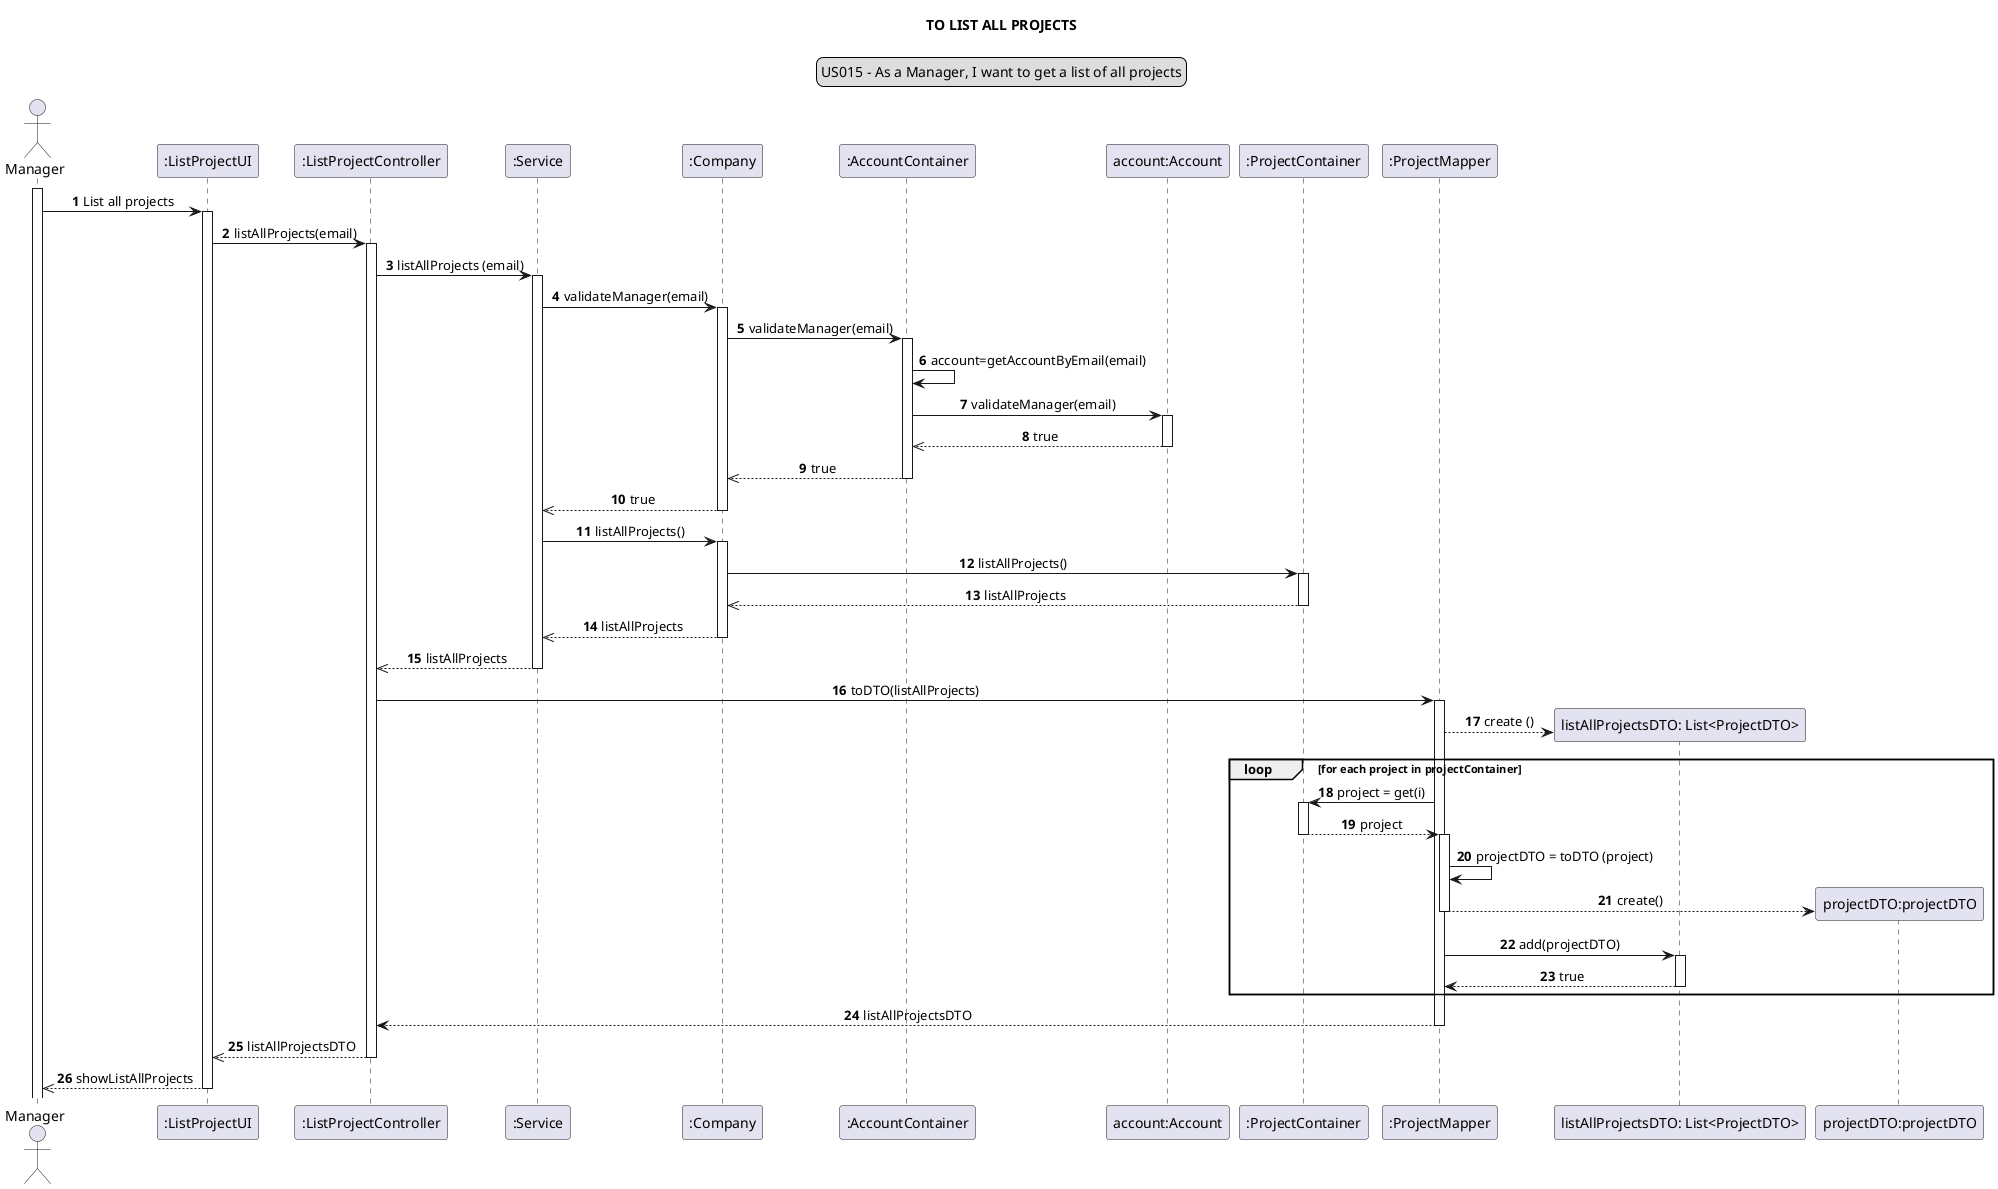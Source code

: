 @startuml
skinparam sequenceMessageAlign center
title TO LIST ALL PROJECTS
legend top
US015 - As a Manager, I want to get a list of all projects
end legend
autonumber
actor Manager
participant ":ListProjectUI" as ui
participant ":ListProjectController" as controller
participant ":Service" as ser
participant ":Company" as company
participant ":AccountContainer" as ac
participant "account:Account" as a
participant ":ProjectContainer" as container
participant ":ProjectMapper" as mapper
participant "listAllProjectsDTO: List<ProjectDTO>" as list
participant "projectDTO:projectDTO" as DTO

activate Manager
Manager -> ui: List all projects
activate ui
ui -> controller: listAllProjects(email)
activate controller
controller -> ser: listAllProjects (email)
activate ser
 ser -> company: validateManager(email)
 activate company
 company -> ac: validateManager(email)
  activate ac
 ac -> ac: account=getAccountByEmail(email)
 ac -> a: validateManager(email)
 activate a
 a -->> ac: true
 deactivate a
 ac -->> company: true
 deactivate ac
 company -->> ser: true
 deactivate company
ser -> company: listAllProjects()
activate company
company -> container: listAllProjects()
activate container
container -->> company: listAllProjects
deactivate container
company -->> ser: listAllProjects
deactivate company
ser -->> controller: listAllProjects
deactivate ser
controller -> mapper: toDTO(listAllProjects)
activate mapper
create list
mapper --> list: create ()
loop for each project in projectContainer
mapper -> container: project = get(i)
activate container
container --> mapper: project
deactivate container
activate mapper
mapper -> mapper : projectDTO = toDTO (project)
create DTO
mapper --> DTO : create()
deactivate mapper
mapper ->list :add(projectDTO)
activate list
list --> mapper : true
deactivate list
end loop
mapper --> controller :listAllProjectsDTO
deactivate mapper
controller -->> ui: listAllProjectsDTO
deactivate controller
ui -->>Manager: showListAllProjects
deactivate ui
@enduml